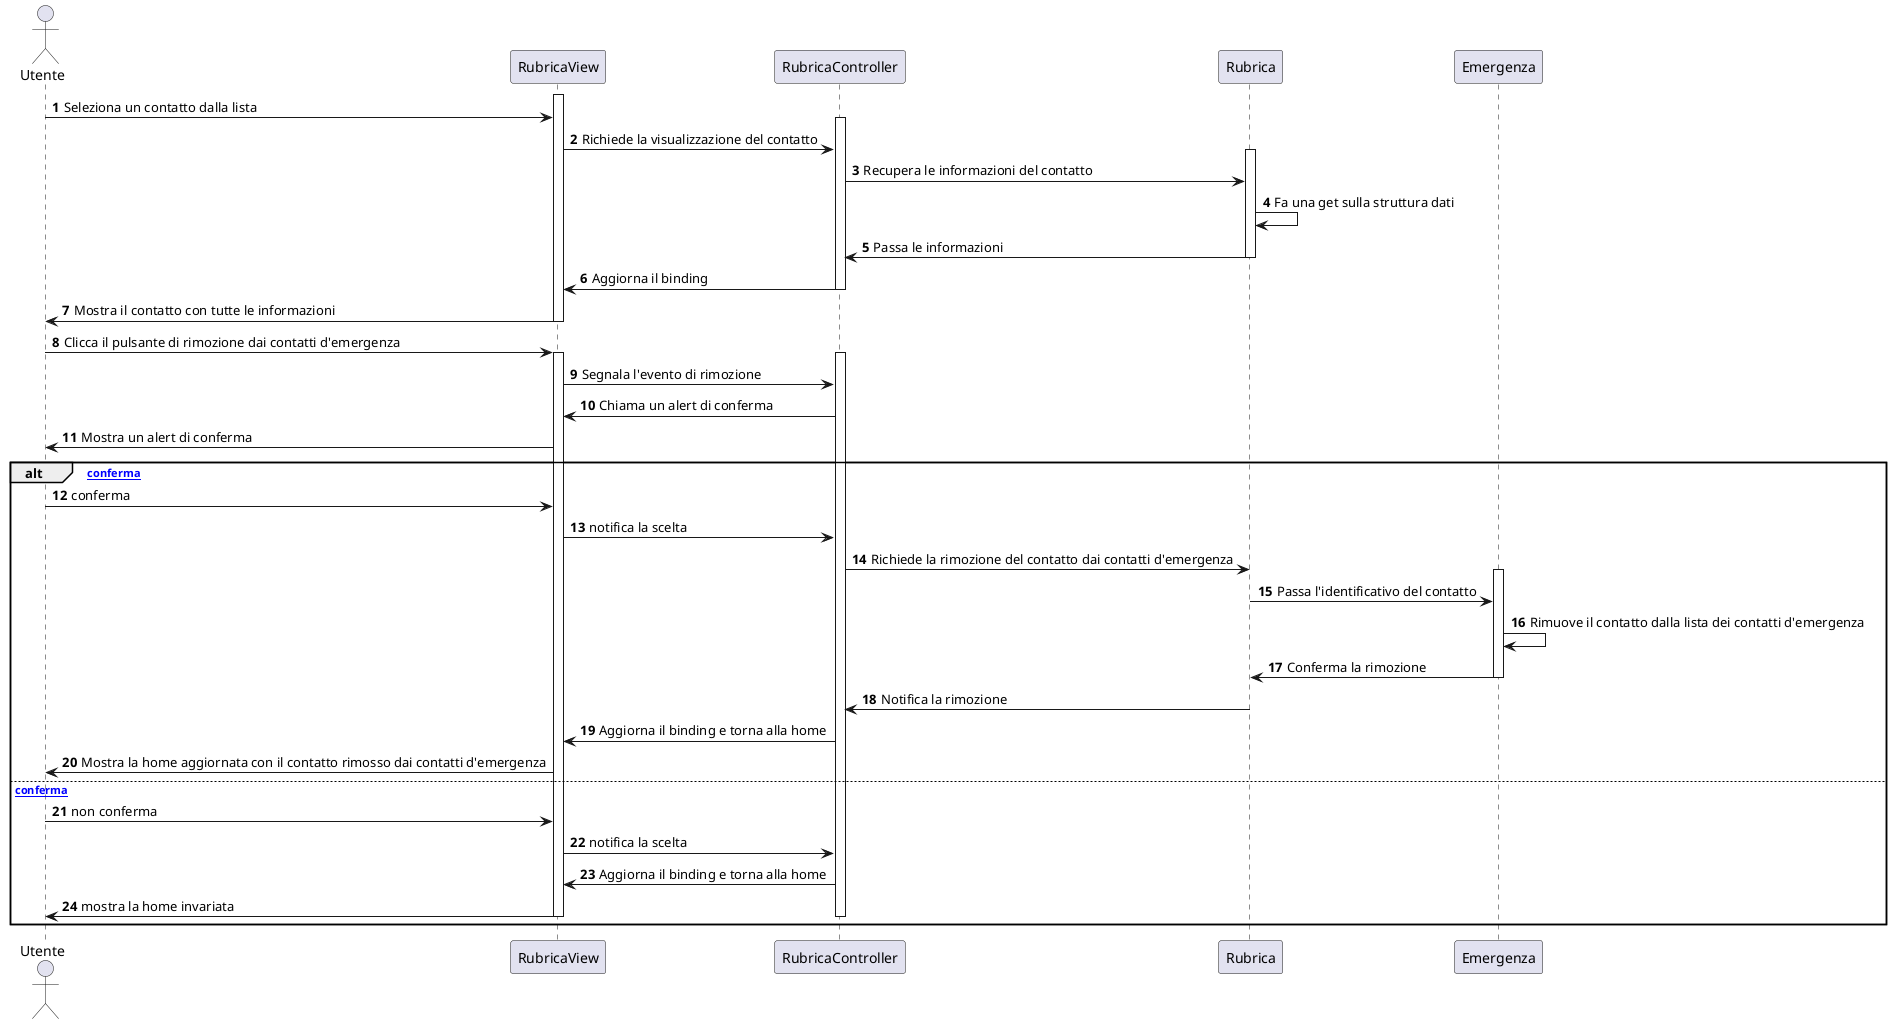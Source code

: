 @startuml
autonumber
actor Utente
participant RubricaView
participant RubricaController
participant Rubrica
participant Emergenza

activate RubricaView
Utente->RubricaView : Seleziona un contatto dalla lista
activate RubricaController
RubricaView->RubricaController : Richiede la visualizzazione del contatto
activate Rubrica
RubricaController ->Rubrica : Recupera le informazioni del contatto
Rubrica->Rubrica : Fa una get sulla struttura dati
Rubrica->RubricaController : Passa le informazioni
deactivate Rubrica
RubricaController->RubricaView : Aggiorna il binding
deactivate RubricaController
RubricaView->Utente : Mostra il contatto con tutte le informazioni
deactivate RubricaView

Utente->RubricaView : Clicca il pulsante di rimozione dai contatti d'emergenza
activate RubricaView
activate RubricaController
RubricaView->RubricaController : Segnala l'evento di rimozione
RubricaController->RubricaView: Chiama un alert di conferma
RubricaView->Utente: Mostra un alert di conferma

alt [conferma]
    Utente->RubricaView:conferma
    RubricaView->RubricaController: notifica la scelta
    RubricaController->Rubrica : Richiede la rimozione del contatto dai contatti d'emergenza
    activate Emergenza
    Rubrica->Emergenza : Passa l'identificativo del contatto
    Emergenza->Emergenza : Rimuove il contatto dalla lista dei contatti d'emergenza
    Emergenza->Rubrica : Conferma la rimozione
    deactivate Emergenza
    Rubrica->RubricaController : Notifica la rimozione
    RubricaController->RubricaView : Aggiorna il binding e torna alla home
    RubricaView->Utente : Mostra la home aggiornata con il contatto rimosso dai contatti d'emergenza
else [non conferma]
    Utente->RubricaView:non conferma
    RubricaView->RubricaController: notifica la scelta
    RubricaController->RubricaView: Aggiorna il binding e torna alla home
    RubricaView->Utente: mostra la home invariata
    deactivate RubricaController
    deactivate RubricaView
end

@enduml